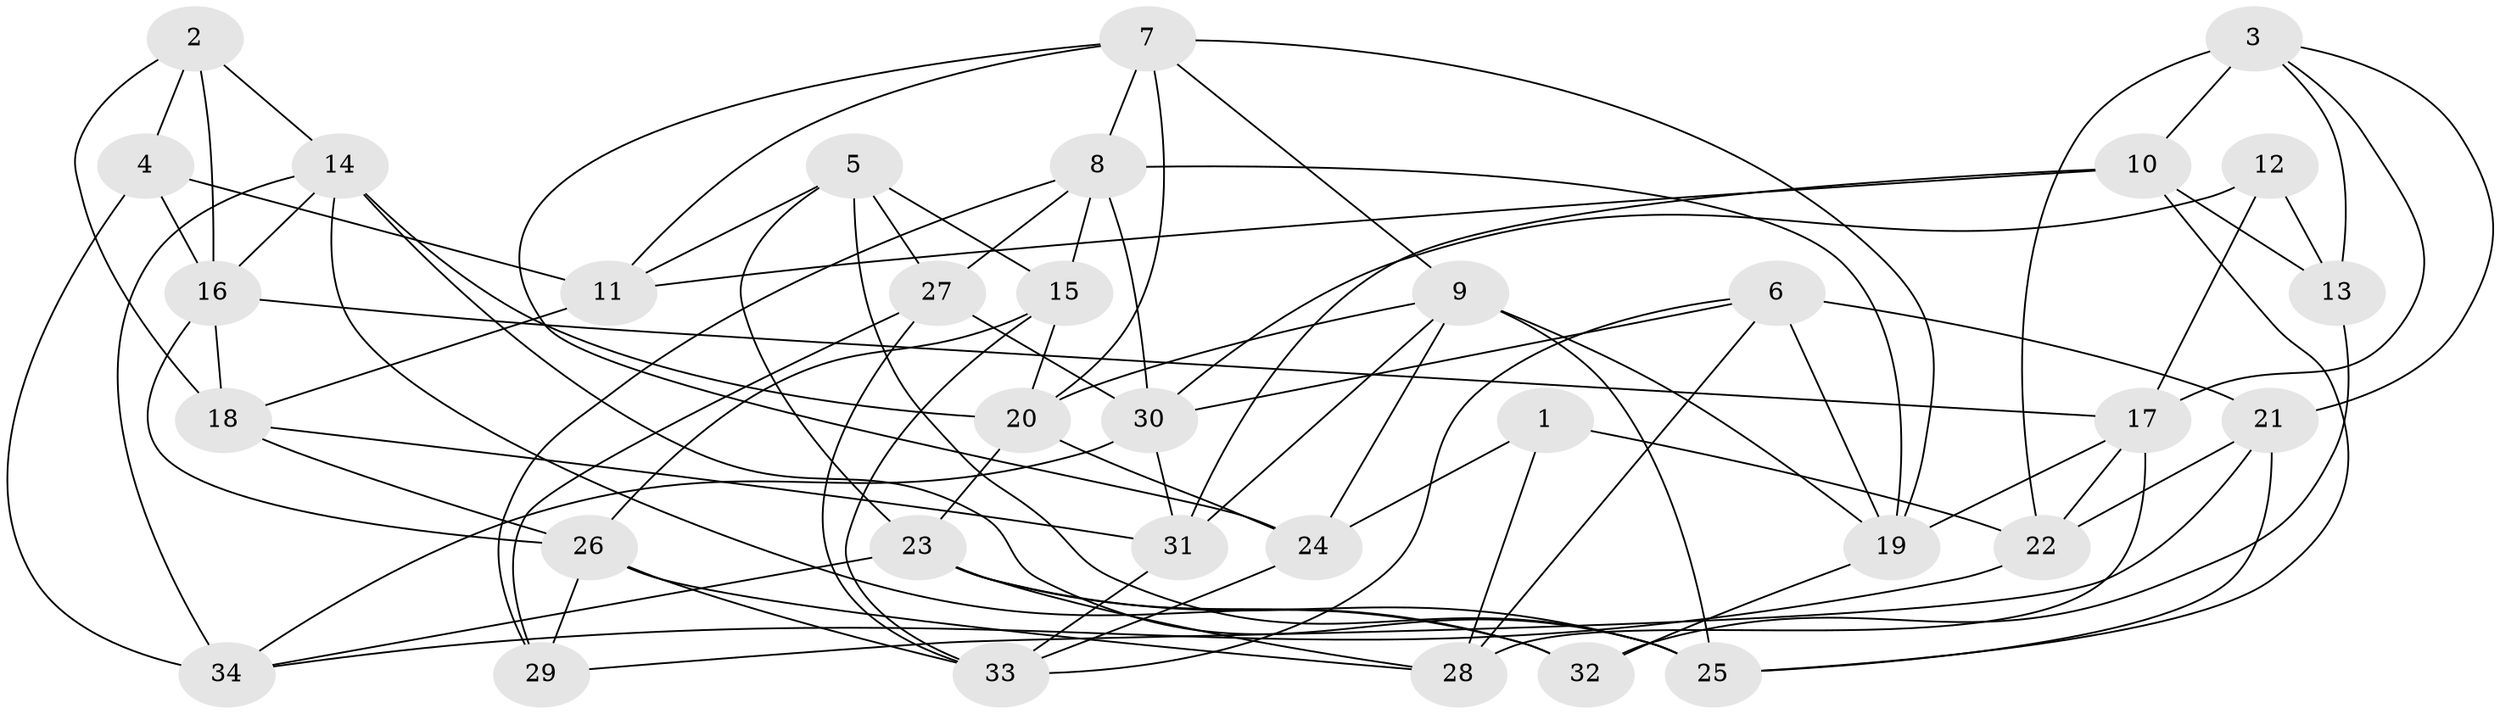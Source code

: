 // original degree distribution, {4: 1.0}
// Generated by graph-tools (version 1.1) at 2025/03/03/09/25 03:03:09]
// undirected, 34 vertices, 87 edges
graph export_dot {
graph [start="1"]
  node [color=gray90,style=filled];
  1;
  2;
  3;
  4;
  5;
  6;
  7;
  8;
  9;
  10;
  11;
  12;
  13;
  14;
  15;
  16;
  17;
  18;
  19;
  20;
  21;
  22;
  23;
  24;
  25;
  26;
  27;
  28;
  29;
  30;
  31;
  32;
  33;
  34;
  1 -- 22 [weight=1.0];
  1 -- 24 [weight=2.0];
  1 -- 28 [weight=1.0];
  2 -- 4 [weight=1.0];
  2 -- 14 [weight=1.0];
  2 -- 16 [weight=1.0];
  2 -- 18 [weight=1.0];
  3 -- 10 [weight=1.0];
  3 -- 13 [weight=1.0];
  3 -- 17 [weight=1.0];
  3 -- 21 [weight=1.0];
  3 -- 22 [weight=2.0];
  4 -- 11 [weight=2.0];
  4 -- 16 [weight=1.0];
  4 -- 34 [weight=2.0];
  5 -- 11 [weight=1.0];
  5 -- 15 [weight=2.0];
  5 -- 23 [weight=1.0];
  5 -- 25 [weight=1.0];
  5 -- 27 [weight=1.0];
  6 -- 19 [weight=1.0];
  6 -- 21 [weight=1.0];
  6 -- 28 [weight=2.0];
  6 -- 30 [weight=1.0];
  6 -- 33 [weight=1.0];
  7 -- 8 [weight=1.0];
  7 -- 9 [weight=1.0];
  7 -- 11 [weight=1.0];
  7 -- 19 [weight=1.0];
  7 -- 20 [weight=1.0];
  7 -- 24 [weight=1.0];
  8 -- 15 [weight=1.0];
  8 -- 19 [weight=1.0];
  8 -- 27 [weight=1.0];
  8 -- 29 [weight=1.0];
  8 -- 30 [weight=1.0];
  9 -- 19 [weight=1.0];
  9 -- 20 [weight=1.0];
  9 -- 24 [weight=1.0];
  9 -- 25 [weight=1.0];
  9 -- 31 [weight=1.0];
  10 -- 11 [weight=1.0];
  10 -- 13 [weight=2.0];
  10 -- 25 [weight=1.0];
  10 -- 31 [weight=1.0];
  11 -- 18 [weight=1.0];
  12 -- 13 [weight=2.0];
  12 -- 17 [weight=1.0];
  12 -- 30 [weight=1.0];
  13 -- 32 [weight=1.0];
  14 -- 16 [weight=1.0];
  14 -- 20 [weight=1.0];
  14 -- 25 [weight=1.0];
  14 -- 32 [weight=1.0];
  14 -- 34 [weight=1.0];
  15 -- 20 [weight=1.0];
  15 -- 26 [weight=1.0];
  15 -- 33 [weight=1.0];
  16 -- 17 [weight=1.0];
  16 -- 18 [weight=1.0];
  16 -- 26 [weight=1.0];
  17 -- 19 [weight=1.0];
  17 -- 22 [weight=1.0];
  17 -- 28 [weight=1.0];
  18 -- 26 [weight=1.0];
  18 -- 31 [weight=2.0];
  19 -- 32 [weight=1.0];
  20 -- 23 [weight=1.0];
  20 -- 24 [weight=1.0];
  21 -- 22 [weight=1.0];
  21 -- 25 [weight=1.0];
  21 -- 29 [weight=2.0];
  22 -- 34 [weight=1.0];
  23 -- 25 [weight=1.0];
  23 -- 28 [weight=1.0];
  23 -- 32 [weight=1.0];
  23 -- 34 [weight=1.0];
  24 -- 33 [weight=1.0];
  26 -- 28 [weight=1.0];
  26 -- 29 [weight=1.0];
  26 -- 33 [weight=1.0];
  27 -- 29 [weight=2.0];
  27 -- 30 [weight=1.0];
  27 -- 33 [weight=1.0];
  30 -- 31 [weight=1.0];
  30 -- 34 [weight=1.0];
  31 -- 33 [weight=1.0];
}
